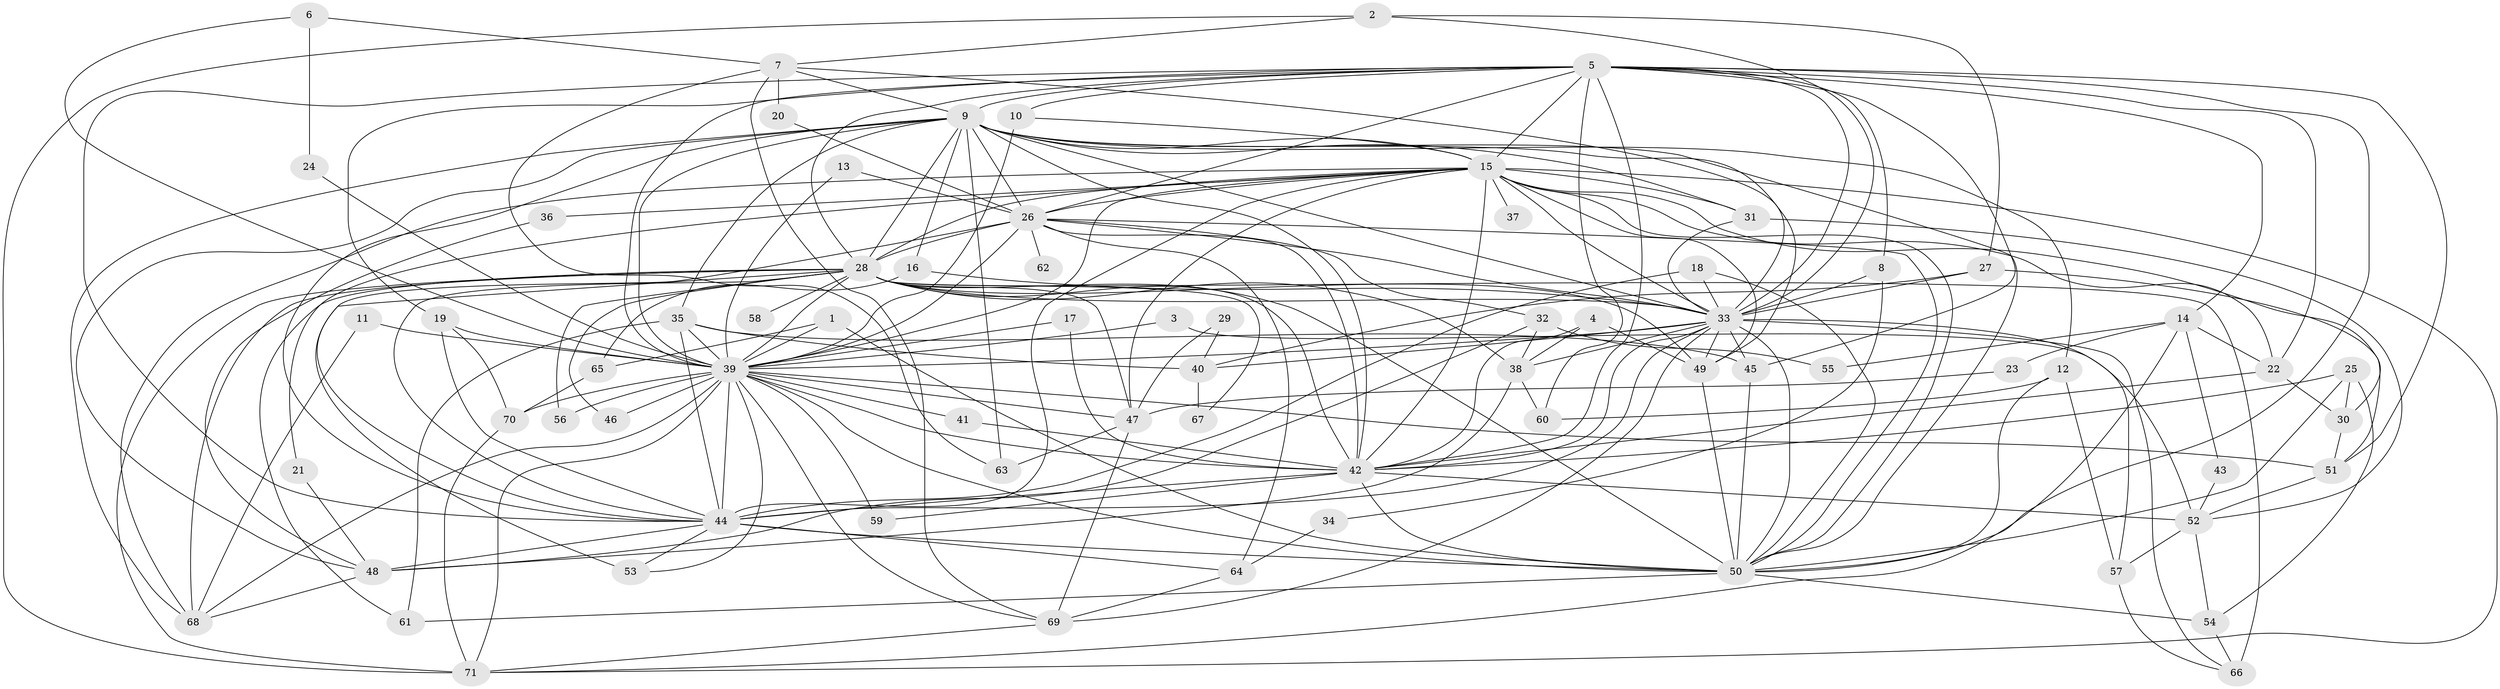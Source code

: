// original degree distribution, {19: 0.007042253521126761, 40: 0.007042253521126761, 27: 0.007042253521126761, 20: 0.007042253521126761, 29: 0.007042253521126761, 17: 0.014084507042253521, 18: 0.007042253521126761, 26: 0.007042253521126761, 22: 0.007042253521126761, 8: 0.014084507042253521, 3: 0.14788732394366197, 2: 0.5704225352112676, 4: 0.09859154929577464, 6: 0.056338028169014086, 7: 0.028169014084507043, 5: 0.014084507042253521}
// Generated by graph-tools (version 1.1) at 2025/01/03/09/25 03:01:30]
// undirected, 71 vertices, 204 edges
graph export_dot {
graph [start="1"]
  node [color=gray90,style=filled];
  1;
  2;
  3;
  4;
  5;
  6;
  7;
  8;
  9;
  10;
  11;
  12;
  13;
  14;
  15;
  16;
  17;
  18;
  19;
  20;
  21;
  22;
  23;
  24;
  25;
  26;
  27;
  28;
  29;
  30;
  31;
  32;
  33;
  34;
  35;
  36;
  37;
  38;
  39;
  40;
  41;
  42;
  43;
  44;
  45;
  46;
  47;
  48;
  49;
  50;
  51;
  52;
  53;
  54;
  55;
  56;
  57;
  58;
  59;
  60;
  61;
  62;
  63;
  64;
  65;
  66;
  67;
  68;
  69;
  70;
  71;
  1 -- 39 [weight=1.0];
  1 -- 50 [weight=1.0];
  1 -- 65 [weight=1.0];
  2 -- 7 [weight=1.0];
  2 -- 27 [weight=1.0];
  2 -- 33 [weight=1.0];
  2 -- 71 [weight=1.0];
  3 -- 39 [weight=1.0];
  3 -- 52 [weight=1.0];
  4 -- 38 [weight=1.0];
  4 -- 42 [weight=1.0];
  4 -- 49 [weight=1.0];
  5 -- 8 [weight=1.0];
  5 -- 9 [weight=2.0];
  5 -- 10 [weight=1.0];
  5 -- 14 [weight=1.0];
  5 -- 15 [weight=1.0];
  5 -- 19 [weight=1.0];
  5 -- 22 [weight=1.0];
  5 -- 26 [weight=1.0];
  5 -- 28 [weight=1.0];
  5 -- 33 [weight=1.0];
  5 -- 39 [weight=1.0];
  5 -- 42 [weight=1.0];
  5 -- 44 [weight=1.0];
  5 -- 45 [weight=1.0];
  5 -- 50 [weight=1.0];
  5 -- 51 [weight=1.0];
  5 -- 60 [weight=1.0];
  6 -- 7 [weight=1.0];
  6 -- 24 [weight=1.0];
  6 -- 39 [weight=1.0];
  7 -- 9 [weight=1.0];
  7 -- 20 [weight=1.0];
  7 -- 33 [weight=1.0];
  7 -- 63 [weight=1.0];
  7 -- 69 [weight=1.0];
  8 -- 33 [weight=1.0];
  8 -- 34 [weight=1.0];
  9 -- 12 [weight=1.0];
  9 -- 15 [weight=1.0];
  9 -- 16 [weight=1.0];
  9 -- 26 [weight=3.0];
  9 -- 28 [weight=2.0];
  9 -- 31 [weight=1.0];
  9 -- 33 [weight=2.0];
  9 -- 35 [weight=1.0];
  9 -- 39 [weight=3.0];
  9 -- 42 [weight=1.0];
  9 -- 44 [weight=1.0];
  9 -- 48 [weight=1.0];
  9 -- 49 [weight=1.0];
  9 -- 50 [weight=1.0];
  9 -- 63 [weight=1.0];
  9 -- 68 [weight=1.0];
  10 -- 15 [weight=1.0];
  10 -- 39 [weight=1.0];
  11 -- 39 [weight=1.0];
  11 -- 68 [weight=1.0];
  12 -- 50 [weight=1.0];
  12 -- 57 [weight=1.0];
  12 -- 60 [weight=1.0];
  13 -- 26 [weight=1.0];
  13 -- 39 [weight=1.0];
  14 -- 22 [weight=1.0];
  14 -- 23 [weight=1.0];
  14 -- 43 [weight=1.0];
  14 -- 55 [weight=1.0];
  14 -- 71 [weight=1.0];
  15 -- 21 [weight=1.0];
  15 -- 22 [weight=1.0];
  15 -- 26 [weight=1.0];
  15 -- 28 [weight=1.0];
  15 -- 30 [weight=1.0];
  15 -- 31 [weight=1.0];
  15 -- 33 [weight=2.0];
  15 -- 36 [weight=1.0];
  15 -- 37 [weight=1.0];
  15 -- 39 [weight=1.0];
  15 -- 42 [weight=1.0];
  15 -- 44 [weight=2.0];
  15 -- 47 [weight=1.0];
  15 -- 49 [weight=1.0];
  15 -- 50 [weight=1.0];
  15 -- 68 [weight=1.0];
  15 -- 71 [weight=1.0];
  16 -- 33 [weight=1.0];
  16 -- 65 [weight=1.0];
  17 -- 39 [weight=1.0];
  17 -- 42 [weight=2.0];
  18 -- 33 [weight=1.0];
  18 -- 44 [weight=1.0];
  18 -- 50 [weight=1.0];
  19 -- 39 [weight=1.0];
  19 -- 44 [weight=1.0];
  19 -- 70 [weight=1.0];
  20 -- 26 [weight=1.0];
  21 -- 48 [weight=1.0];
  22 -- 30 [weight=1.0];
  22 -- 42 [weight=2.0];
  23 -- 47 [weight=1.0];
  24 -- 39 [weight=1.0];
  25 -- 30 [weight=1.0];
  25 -- 42 [weight=1.0];
  25 -- 50 [weight=1.0];
  25 -- 54 [weight=1.0];
  26 -- 28 [weight=1.0];
  26 -- 32 [weight=1.0];
  26 -- 33 [weight=1.0];
  26 -- 39 [weight=1.0];
  26 -- 42 [weight=1.0];
  26 -- 44 [weight=1.0];
  26 -- 50 [weight=1.0];
  26 -- 62 [weight=1.0];
  26 -- 64 [weight=1.0];
  27 -- 33 [weight=1.0];
  27 -- 40 [weight=1.0];
  27 -- 51 [weight=1.0];
  28 -- 33 [weight=2.0];
  28 -- 38 [weight=1.0];
  28 -- 39 [weight=1.0];
  28 -- 42 [weight=1.0];
  28 -- 44 [weight=1.0];
  28 -- 46 [weight=1.0];
  28 -- 47 [weight=1.0];
  28 -- 49 [weight=1.0];
  28 -- 50 [weight=2.0];
  28 -- 53 [weight=2.0];
  28 -- 56 [weight=1.0];
  28 -- 58 [weight=1.0];
  28 -- 61 [weight=1.0];
  28 -- 66 [weight=3.0];
  28 -- 67 [weight=1.0];
  28 -- 68 [weight=1.0];
  28 -- 71 [weight=2.0];
  29 -- 40 [weight=1.0];
  29 -- 47 [weight=1.0];
  30 -- 51 [weight=1.0];
  31 -- 33 [weight=1.0];
  31 -- 52 [weight=1.0];
  32 -- 38 [weight=1.0];
  32 -- 48 [weight=1.0];
  32 -- 55 [weight=1.0];
  33 -- 38 [weight=1.0];
  33 -- 39 [weight=1.0];
  33 -- 40 [weight=2.0];
  33 -- 42 [weight=1.0];
  33 -- 44 [weight=1.0];
  33 -- 45 [weight=1.0];
  33 -- 49 [weight=1.0];
  33 -- 50 [weight=1.0];
  33 -- 57 [weight=1.0];
  33 -- 66 [weight=1.0];
  33 -- 69 [weight=1.0];
  34 -- 64 [weight=2.0];
  35 -- 39 [weight=3.0];
  35 -- 40 [weight=1.0];
  35 -- 44 [weight=1.0];
  35 -- 45 [weight=1.0];
  35 -- 61 [weight=1.0];
  36 -- 48 [weight=1.0];
  38 -- 48 [weight=2.0];
  38 -- 60 [weight=1.0];
  39 -- 41 [weight=1.0];
  39 -- 42 [weight=3.0];
  39 -- 44 [weight=2.0];
  39 -- 46 [weight=2.0];
  39 -- 47 [weight=1.0];
  39 -- 50 [weight=1.0];
  39 -- 51 [weight=1.0];
  39 -- 53 [weight=1.0];
  39 -- 56 [weight=1.0];
  39 -- 59 [weight=1.0];
  39 -- 68 [weight=1.0];
  39 -- 69 [weight=1.0];
  39 -- 70 [weight=1.0];
  39 -- 71 [weight=1.0];
  40 -- 67 [weight=1.0];
  41 -- 42 [weight=1.0];
  42 -- 44 [weight=1.0];
  42 -- 50 [weight=1.0];
  42 -- 52 [weight=1.0];
  42 -- 59 [weight=1.0];
  43 -- 52 [weight=1.0];
  44 -- 48 [weight=1.0];
  44 -- 50 [weight=2.0];
  44 -- 53 [weight=1.0];
  44 -- 64 [weight=1.0];
  45 -- 50 [weight=1.0];
  47 -- 63 [weight=1.0];
  47 -- 69 [weight=1.0];
  48 -- 68 [weight=1.0];
  49 -- 50 [weight=1.0];
  50 -- 54 [weight=1.0];
  50 -- 61 [weight=1.0];
  51 -- 52 [weight=2.0];
  52 -- 54 [weight=1.0];
  52 -- 57 [weight=1.0];
  54 -- 66 [weight=1.0];
  57 -- 66 [weight=1.0];
  64 -- 69 [weight=1.0];
  65 -- 70 [weight=1.0];
  69 -- 71 [weight=1.0];
  70 -- 71 [weight=1.0];
}
